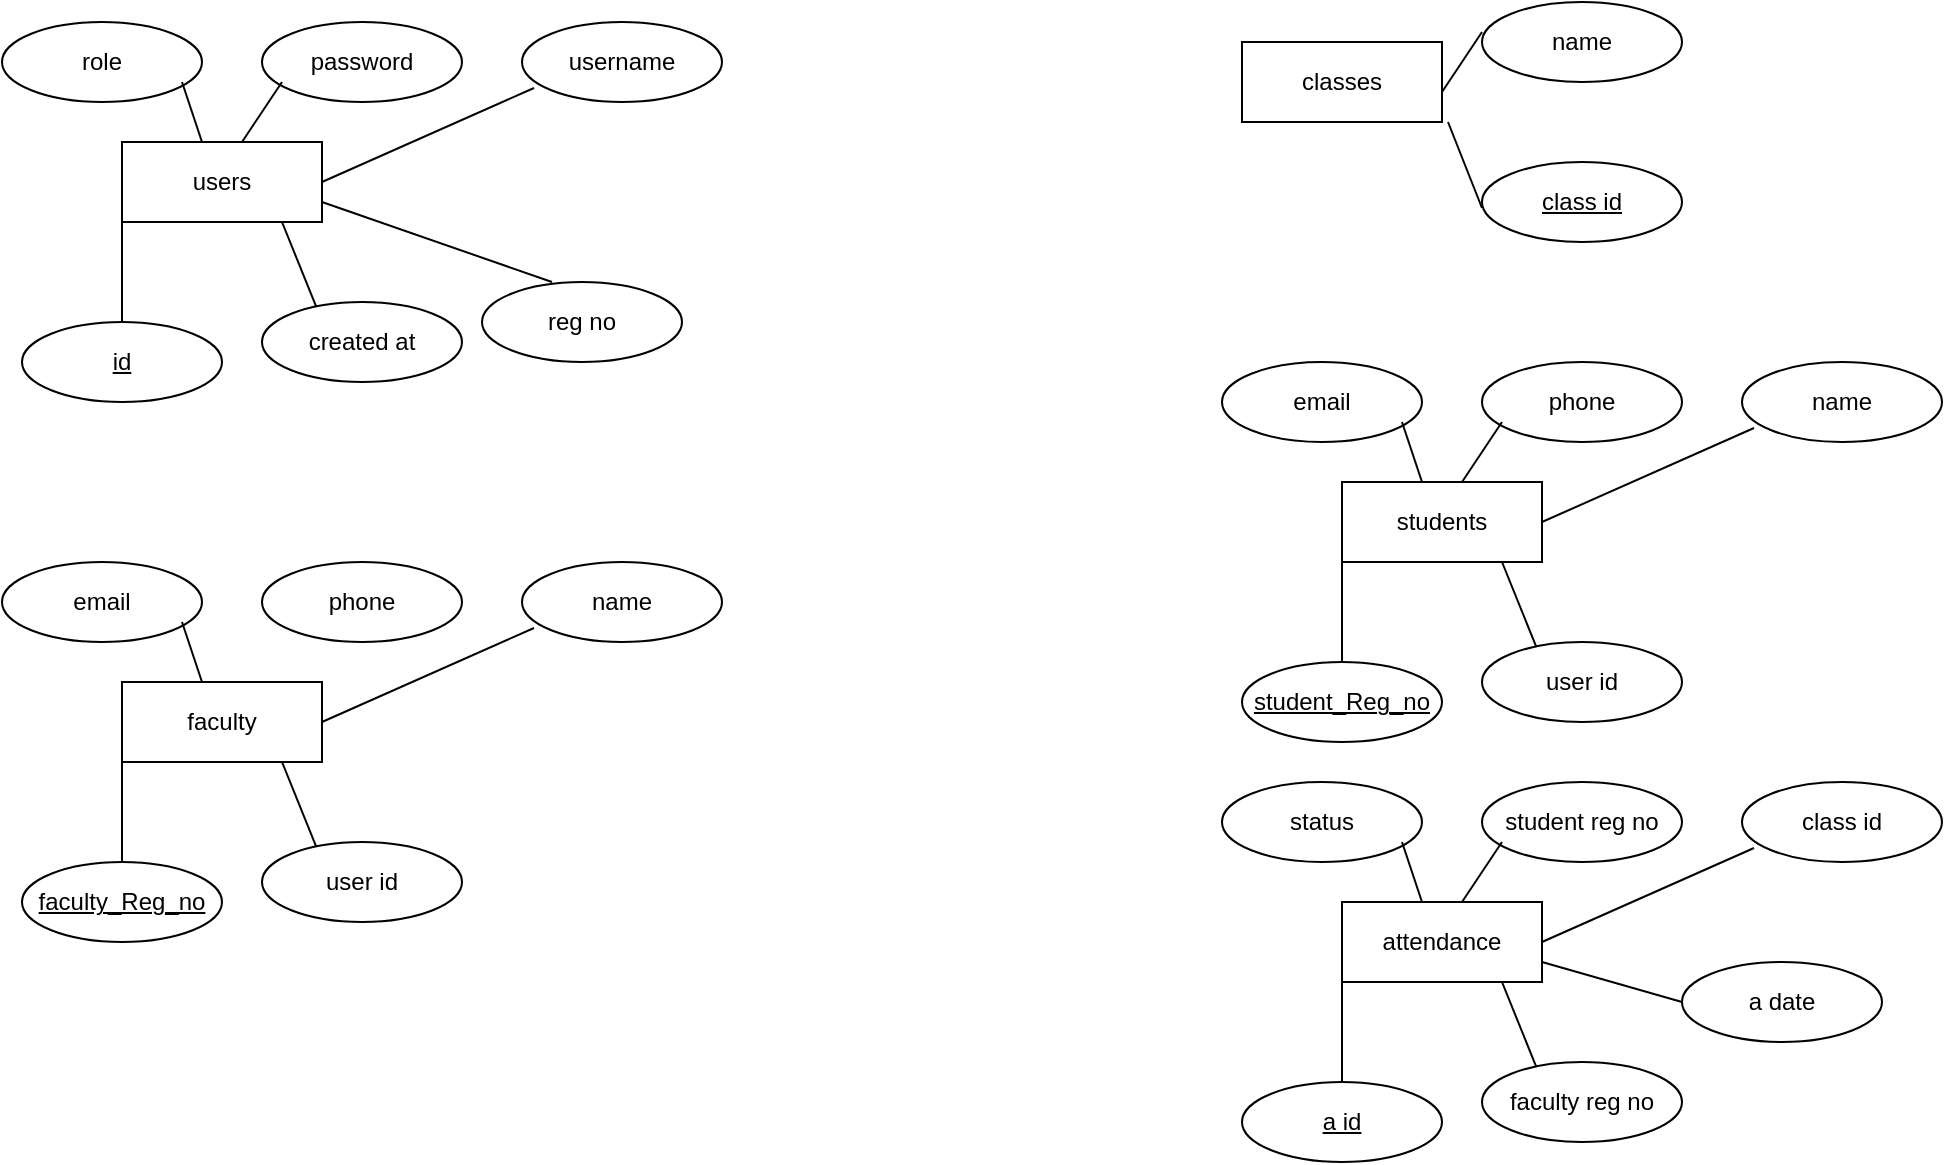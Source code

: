 <mxfile version="21.1.7" type="github">
  <diagram id="R2lEEEUBdFMjLlhIrx00" name="Page-1">
    <mxGraphModel dx="1050" dy="573" grid="1" gridSize="10" guides="1" tooltips="1" connect="1" arrows="1" fold="1" page="1" pageScale="1" pageWidth="850" pageHeight="1100" math="0" shadow="0" extFonts="Permanent Marker^https://fonts.googleapis.com/css?family=Permanent+Marker">
      <root>
        <mxCell id="0" />
        <mxCell id="1" parent="0" />
        <mxCell id="k4-YEysEqhTJ9saLIVEX-16" value="users" style="whiteSpace=wrap;html=1;align=center;" vertex="1" parent="1">
          <mxGeometry x="60" y="80" width="100" height="40" as="geometry" />
        </mxCell>
        <mxCell id="k4-YEysEqhTJ9saLIVEX-17" value="id" style="ellipse;whiteSpace=wrap;html=1;align=center;fontStyle=4;" vertex="1" parent="1">
          <mxGeometry x="10" y="170" width="100" height="40" as="geometry" />
        </mxCell>
        <mxCell id="k4-YEysEqhTJ9saLIVEX-18" value="username" style="ellipse;whiteSpace=wrap;html=1;align=center;" vertex="1" parent="1">
          <mxGeometry x="260" y="20" width="100" height="40" as="geometry" />
        </mxCell>
        <mxCell id="k4-YEysEqhTJ9saLIVEX-19" value="password" style="ellipse;whiteSpace=wrap;html=1;align=center;" vertex="1" parent="1">
          <mxGeometry x="130" y="20" width="100" height="40" as="geometry" />
        </mxCell>
        <mxCell id="k4-YEysEqhTJ9saLIVEX-21" value="reg no" style="ellipse;whiteSpace=wrap;html=1;align=center;" vertex="1" parent="1">
          <mxGeometry x="240" y="150" width="100" height="40" as="geometry" />
        </mxCell>
        <mxCell id="k4-YEysEqhTJ9saLIVEX-22" value="role" style="ellipse;whiteSpace=wrap;html=1;align=center;" vertex="1" parent="1">
          <mxGeometry y="20" width="100" height="40" as="geometry" />
        </mxCell>
        <mxCell id="k4-YEysEqhTJ9saLIVEX-23" value="created at" style="ellipse;whiteSpace=wrap;html=1;align=center;" vertex="1" parent="1">
          <mxGeometry x="130" y="160" width="100" height="40" as="geometry" />
        </mxCell>
        <mxCell id="k4-YEysEqhTJ9saLIVEX-25" value="" style="endArrow=none;html=1;rounded=0;" edge="1" parent="1">
          <mxGeometry width="50" height="50" relative="1" as="geometry">
            <mxPoint x="100" y="80" as="sourcePoint" />
            <mxPoint x="90" y="50" as="targetPoint" />
          </mxGeometry>
        </mxCell>
        <mxCell id="k4-YEysEqhTJ9saLIVEX-26" value="" style="endArrow=none;html=1;rounded=0;exitX=0.272;exitY=0.065;exitDx=0;exitDy=0;exitPerimeter=0;" edge="1" parent="1" source="k4-YEysEqhTJ9saLIVEX-23">
          <mxGeometry width="50" height="50" relative="1" as="geometry">
            <mxPoint x="150" y="150" as="sourcePoint" />
            <mxPoint x="140" y="120" as="targetPoint" />
          </mxGeometry>
        </mxCell>
        <mxCell id="k4-YEysEqhTJ9saLIVEX-27" value="" style="endArrow=none;html=1;rounded=0;exitX=0.5;exitY=0;exitDx=0;exitDy=0;" edge="1" parent="1" source="k4-YEysEqhTJ9saLIVEX-17">
          <mxGeometry width="50" height="50" relative="1" as="geometry">
            <mxPoint x="60" y="160" as="sourcePoint" />
            <mxPoint x="60" y="120" as="targetPoint" />
          </mxGeometry>
        </mxCell>
        <mxCell id="k4-YEysEqhTJ9saLIVEX-28" value="" style="endArrow=none;html=1;rounded=0;" edge="1" parent="1">
          <mxGeometry width="50" height="50" relative="1" as="geometry">
            <mxPoint x="120" y="80" as="sourcePoint" />
            <mxPoint x="140" y="50" as="targetPoint" />
          </mxGeometry>
        </mxCell>
        <mxCell id="k4-YEysEqhTJ9saLIVEX-30" value="" style="endArrow=none;html=1;rounded=0;entryX=1;entryY=0.75;entryDx=0;entryDy=0;" edge="1" parent="1" target="k4-YEysEqhTJ9saLIVEX-16">
          <mxGeometry width="50" height="50" relative="1" as="geometry">
            <mxPoint x="275" y="150" as="sourcePoint" />
            <mxPoint x="240" y="140" as="targetPoint" />
            <Array as="points">
              <mxPoint x="275" y="150" />
            </Array>
          </mxGeometry>
        </mxCell>
        <mxCell id="k4-YEysEqhTJ9saLIVEX-32" value="" style="endArrow=none;html=1;rounded=0;entryX=1;entryY=0.5;entryDx=0;entryDy=0;exitX=0.06;exitY=0.825;exitDx=0;exitDy=0;exitPerimeter=0;" edge="1" parent="1" source="k4-YEysEqhTJ9saLIVEX-18" target="k4-YEysEqhTJ9saLIVEX-16">
          <mxGeometry width="50" height="50" relative="1" as="geometry">
            <mxPoint x="210" y="80" as="sourcePoint" />
            <mxPoint x="180" y="90" as="targetPoint" />
            <Array as="points" />
          </mxGeometry>
        </mxCell>
        <mxCell id="k4-YEysEqhTJ9saLIVEX-33" value="students" style="whiteSpace=wrap;html=1;align=center;" vertex="1" parent="1">
          <mxGeometry x="670" y="250" width="100" height="40" as="geometry" />
        </mxCell>
        <mxCell id="k4-YEysEqhTJ9saLIVEX-34" value="student_Reg_no" style="ellipse;whiteSpace=wrap;html=1;align=center;fontStyle=4;" vertex="1" parent="1">
          <mxGeometry x="620" y="340" width="100" height="40" as="geometry" />
        </mxCell>
        <mxCell id="k4-YEysEqhTJ9saLIVEX-35" value="name" style="ellipse;whiteSpace=wrap;html=1;align=center;" vertex="1" parent="1">
          <mxGeometry x="870" y="190" width="100" height="40" as="geometry" />
        </mxCell>
        <mxCell id="k4-YEysEqhTJ9saLIVEX-36" value="phone" style="ellipse;whiteSpace=wrap;html=1;align=center;" vertex="1" parent="1">
          <mxGeometry x="740" y="190" width="100" height="40" as="geometry" />
        </mxCell>
        <mxCell id="k4-YEysEqhTJ9saLIVEX-38" value="email" style="ellipse;whiteSpace=wrap;html=1;align=center;" vertex="1" parent="1">
          <mxGeometry x="610" y="190" width="100" height="40" as="geometry" />
        </mxCell>
        <mxCell id="k4-YEysEqhTJ9saLIVEX-39" value="user id" style="ellipse;whiteSpace=wrap;html=1;align=center;" vertex="1" parent="1">
          <mxGeometry x="740" y="330" width="100" height="40" as="geometry" />
        </mxCell>
        <mxCell id="k4-YEysEqhTJ9saLIVEX-40" value="" style="endArrow=none;html=1;rounded=0;" edge="1" parent="1">
          <mxGeometry width="50" height="50" relative="1" as="geometry">
            <mxPoint x="710" y="250" as="sourcePoint" />
            <mxPoint x="700" y="220" as="targetPoint" />
          </mxGeometry>
        </mxCell>
        <mxCell id="k4-YEysEqhTJ9saLIVEX-41" value="" style="endArrow=none;html=1;rounded=0;exitX=0.272;exitY=0.065;exitDx=0;exitDy=0;exitPerimeter=0;" edge="1" parent="1" source="k4-YEysEqhTJ9saLIVEX-39">
          <mxGeometry width="50" height="50" relative="1" as="geometry">
            <mxPoint x="760" y="320" as="sourcePoint" />
            <mxPoint x="750" y="290" as="targetPoint" />
          </mxGeometry>
        </mxCell>
        <mxCell id="k4-YEysEqhTJ9saLIVEX-42" value="" style="endArrow=none;html=1;rounded=0;exitX=0.5;exitY=0;exitDx=0;exitDy=0;" edge="1" parent="1" source="k4-YEysEqhTJ9saLIVEX-34">
          <mxGeometry width="50" height="50" relative="1" as="geometry">
            <mxPoint x="670" y="330" as="sourcePoint" />
            <mxPoint x="670" y="290" as="targetPoint" />
          </mxGeometry>
        </mxCell>
        <mxCell id="k4-YEysEqhTJ9saLIVEX-43" value="" style="endArrow=none;html=1;rounded=0;" edge="1" parent="1">
          <mxGeometry width="50" height="50" relative="1" as="geometry">
            <mxPoint x="730" y="250" as="sourcePoint" />
            <mxPoint x="750" y="220" as="targetPoint" />
          </mxGeometry>
        </mxCell>
        <mxCell id="k4-YEysEqhTJ9saLIVEX-45" value="" style="endArrow=none;html=1;rounded=0;entryX=1;entryY=0.5;entryDx=0;entryDy=0;exitX=0.06;exitY=0.825;exitDx=0;exitDy=0;exitPerimeter=0;" edge="1" parent="1" source="k4-YEysEqhTJ9saLIVEX-35" target="k4-YEysEqhTJ9saLIVEX-33">
          <mxGeometry width="50" height="50" relative="1" as="geometry">
            <mxPoint x="820" y="250" as="sourcePoint" />
            <mxPoint x="790" y="260" as="targetPoint" />
            <Array as="points" />
          </mxGeometry>
        </mxCell>
        <mxCell id="k4-YEysEqhTJ9saLIVEX-46" value="faculty" style="whiteSpace=wrap;html=1;align=center;" vertex="1" parent="1">
          <mxGeometry x="60" y="350" width="100" height="40" as="geometry" />
        </mxCell>
        <mxCell id="k4-YEysEqhTJ9saLIVEX-47" value="faculty_Reg_no" style="ellipse;whiteSpace=wrap;html=1;align=center;fontStyle=4;" vertex="1" parent="1">
          <mxGeometry x="10" y="440" width="100" height="40" as="geometry" />
        </mxCell>
        <mxCell id="k4-YEysEqhTJ9saLIVEX-48" value="name" style="ellipse;whiteSpace=wrap;html=1;align=center;" vertex="1" parent="1">
          <mxGeometry x="260" y="290" width="100" height="40" as="geometry" />
        </mxCell>
        <mxCell id="k4-YEysEqhTJ9saLIVEX-49" value="phone" style="ellipse;whiteSpace=wrap;html=1;align=center;" vertex="1" parent="1">
          <mxGeometry x="130" y="290" width="100" height="40" as="geometry" />
        </mxCell>
        <mxCell id="k4-YEysEqhTJ9saLIVEX-50" value="email" style="ellipse;whiteSpace=wrap;html=1;align=center;" vertex="1" parent="1">
          <mxGeometry y="290" width="100" height="40" as="geometry" />
        </mxCell>
        <mxCell id="k4-YEysEqhTJ9saLIVEX-51" value="user id" style="ellipse;whiteSpace=wrap;html=1;align=center;" vertex="1" parent="1">
          <mxGeometry x="130" y="430" width="100" height="40" as="geometry" />
        </mxCell>
        <mxCell id="k4-YEysEqhTJ9saLIVEX-52" value="" style="endArrow=none;html=1;rounded=0;" edge="1" parent="1">
          <mxGeometry width="50" height="50" relative="1" as="geometry">
            <mxPoint x="100" y="350" as="sourcePoint" />
            <mxPoint x="90" y="320" as="targetPoint" />
          </mxGeometry>
        </mxCell>
        <mxCell id="k4-YEysEqhTJ9saLIVEX-53" value="" style="endArrow=none;html=1;rounded=0;exitX=0.272;exitY=0.065;exitDx=0;exitDy=0;exitPerimeter=0;" edge="1" parent="1" source="k4-YEysEqhTJ9saLIVEX-51">
          <mxGeometry width="50" height="50" relative="1" as="geometry">
            <mxPoint x="150" y="420" as="sourcePoint" />
            <mxPoint x="140" y="390" as="targetPoint" />
          </mxGeometry>
        </mxCell>
        <mxCell id="k4-YEysEqhTJ9saLIVEX-54" value="" style="endArrow=none;html=1;rounded=0;exitX=0.5;exitY=0;exitDx=0;exitDy=0;" edge="1" parent="1" source="k4-YEysEqhTJ9saLIVEX-47">
          <mxGeometry width="50" height="50" relative="1" as="geometry">
            <mxPoint x="60" y="430" as="sourcePoint" />
            <mxPoint x="60" y="390" as="targetPoint" />
          </mxGeometry>
        </mxCell>
        <mxCell id="k4-YEysEqhTJ9saLIVEX-55" value="" style="endArrow=none;html=1;rounded=0;entryX=1;entryY=0.5;entryDx=0;entryDy=0;exitX=0.06;exitY=0.825;exitDx=0;exitDy=0;exitPerimeter=0;" edge="1" parent="1" source="k4-YEysEqhTJ9saLIVEX-48" target="k4-YEysEqhTJ9saLIVEX-46">
          <mxGeometry width="50" height="50" relative="1" as="geometry">
            <mxPoint x="210" y="350" as="sourcePoint" />
            <mxPoint x="180" y="360" as="targetPoint" />
            <Array as="points" />
          </mxGeometry>
        </mxCell>
        <mxCell id="k4-YEysEqhTJ9saLIVEX-56" value="classes" style="whiteSpace=wrap;html=1;align=center;" vertex="1" parent="1">
          <mxGeometry x="620" y="30" width="100" height="40" as="geometry" />
        </mxCell>
        <mxCell id="k4-YEysEqhTJ9saLIVEX-57" value="name" style="ellipse;whiteSpace=wrap;html=1;align=center;" vertex="1" parent="1">
          <mxGeometry x="740" y="10" width="100" height="40" as="geometry" />
        </mxCell>
        <mxCell id="k4-YEysEqhTJ9saLIVEX-58" value="class id" style="ellipse;whiteSpace=wrap;html=1;align=center;fontStyle=4;" vertex="1" parent="1">
          <mxGeometry x="740" y="90" width="100" height="40" as="geometry" />
        </mxCell>
        <mxCell id="k4-YEysEqhTJ9saLIVEX-59" value="" style="endArrow=none;html=1;rounded=0;" edge="1" parent="1">
          <mxGeometry width="50" height="50" relative="1" as="geometry">
            <mxPoint x="720" y="55" as="sourcePoint" />
            <mxPoint x="740" y="25" as="targetPoint" />
          </mxGeometry>
        </mxCell>
        <mxCell id="k4-YEysEqhTJ9saLIVEX-60" value="" style="endArrow=none;html=1;rounded=0;exitX=0.272;exitY=0.065;exitDx=0;exitDy=0;exitPerimeter=0;" edge="1" parent="1">
          <mxGeometry width="50" height="50" relative="1" as="geometry">
            <mxPoint x="740" y="113" as="sourcePoint" />
            <mxPoint x="723" y="70" as="targetPoint" />
          </mxGeometry>
        </mxCell>
        <mxCell id="k4-YEysEqhTJ9saLIVEX-62" value="attendance" style="whiteSpace=wrap;html=1;align=center;" vertex="1" parent="1">
          <mxGeometry x="670" y="460" width="100" height="40" as="geometry" />
        </mxCell>
        <mxCell id="k4-YEysEqhTJ9saLIVEX-63" value="a id" style="ellipse;whiteSpace=wrap;html=1;align=center;fontStyle=4;" vertex="1" parent="1">
          <mxGeometry x="620" y="550" width="100" height="40" as="geometry" />
        </mxCell>
        <mxCell id="k4-YEysEqhTJ9saLIVEX-64" value="class id" style="ellipse;whiteSpace=wrap;html=1;align=center;" vertex="1" parent="1">
          <mxGeometry x="870" y="400" width="100" height="40" as="geometry" />
        </mxCell>
        <mxCell id="k4-YEysEqhTJ9saLIVEX-65" value="student reg no" style="ellipse;whiteSpace=wrap;html=1;align=center;" vertex="1" parent="1">
          <mxGeometry x="740" y="400" width="100" height="40" as="geometry" />
        </mxCell>
        <mxCell id="k4-YEysEqhTJ9saLIVEX-66" value="status" style="ellipse;whiteSpace=wrap;html=1;align=center;" vertex="1" parent="1">
          <mxGeometry x="610" y="400" width="100" height="40" as="geometry" />
        </mxCell>
        <mxCell id="k4-YEysEqhTJ9saLIVEX-67" value="faculty reg no" style="ellipse;whiteSpace=wrap;html=1;align=center;" vertex="1" parent="1">
          <mxGeometry x="740" y="540" width="100" height="40" as="geometry" />
        </mxCell>
        <mxCell id="k4-YEysEqhTJ9saLIVEX-68" value="" style="endArrow=none;html=1;rounded=0;" edge="1" parent="1">
          <mxGeometry width="50" height="50" relative="1" as="geometry">
            <mxPoint x="710" y="460" as="sourcePoint" />
            <mxPoint x="700" y="430" as="targetPoint" />
          </mxGeometry>
        </mxCell>
        <mxCell id="k4-YEysEqhTJ9saLIVEX-69" value="" style="endArrow=none;html=1;rounded=0;exitX=0.272;exitY=0.065;exitDx=0;exitDy=0;exitPerimeter=0;" edge="1" parent="1" source="k4-YEysEqhTJ9saLIVEX-67">
          <mxGeometry width="50" height="50" relative="1" as="geometry">
            <mxPoint x="760" y="530" as="sourcePoint" />
            <mxPoint x="750" y="500" as="targetPoint" />
          </mxGeometry>
        </mxCell>
        <mxCell id="k4-YEysEqhTJ9saLIVEX-70" value="" style="endArrow=none;html=1;rounded=0;exitX=0.5;exitY=0;exitDx=0;exitDy=0;" edge="1" parent="1" source="k4-YEysEqhTJ9saLIVEX-63">
          <mxGeometry width="50" height="50" relative="1" as="geometry">
            <mxPoint x="670" y="540" as="sourcePoint" />
            <mxPoint x="670" y="500" as="targetPoint" />
          </mxGeometry>
        </mxCell>
        <mxCell id="k4-YEysEqhTJ9saLIVEX-71" value="" style="endArrow=none;html=1;rounded=0;" edge="1" parent="1">
          <mxGeometry width="50" height="50" relative="1" as="geometry">
            <mxPoint x="730" y="460" as="sourcePoint" />
            <mxPoint x="750" y="430" as="targetPoint" />
          </mxGeometry>
        </mxCell>
        <mxCell id="k4-YEysEqhTJ9saLIVEX-72" value="" style="endArrow=none;html=1;rounded=0;entryX=1;entryY=0.5;entryDx=0;entryDy=0;exitX=0.06;exitY=0.825;exitDx=0;exitDy=0;exitPerimeter=0;" edge="1" parent="1" source="k4-YEysEqhTJ9saLIVEX-64" target="k4-YEysEqhTJ9saLIVEX-62">
          <mxGeometry width="50" height="50" relative="1" as="geometry">
            <mxPoint x="820" y="460" as="sourcePoint" />
            <mxPoint x="790" y="470" as="targetPoint" />
            <Array as="points" />
          </mxGeometry>
        </mxCell>
        <mxCell id="k4-YEysEqhTJ9saLIVEX-73" value="a date" style="ellipse;whiteSpace=wrap;html=1;align=center;" vertex="1" parent="1">
          <mxGeometry x="840" y="490" width="100" height="40" as="geometry" />
        </mxCell>
        <mxCell id="k4-YEysEqhTJ9saLIVEX-74" value="" style="endArrow=none;html=1;rounded=0;exitX=0;exitY=0.5;exitDx=0;exitDy=0;entryX=1;entryY=0.75;entryDx=0;entryDy=0;" edge="1" parent="1" source="k4-YEysEqhTJ9saLIVEX-73" target="k4-YEysEqhTJ9saLIVEX-62">
          <mxGeometry width="50" height="50" relative="1" as="geometry">
            <mxPoint x="790" y="525" as="sourcePoint" />
            <mxPoint x="780" y="495" as="targetPoint" />
          </mxGeometry>
        </mxCell>
      </root>
    </mxGraphModel>
  </diagram>
</mxfile>
